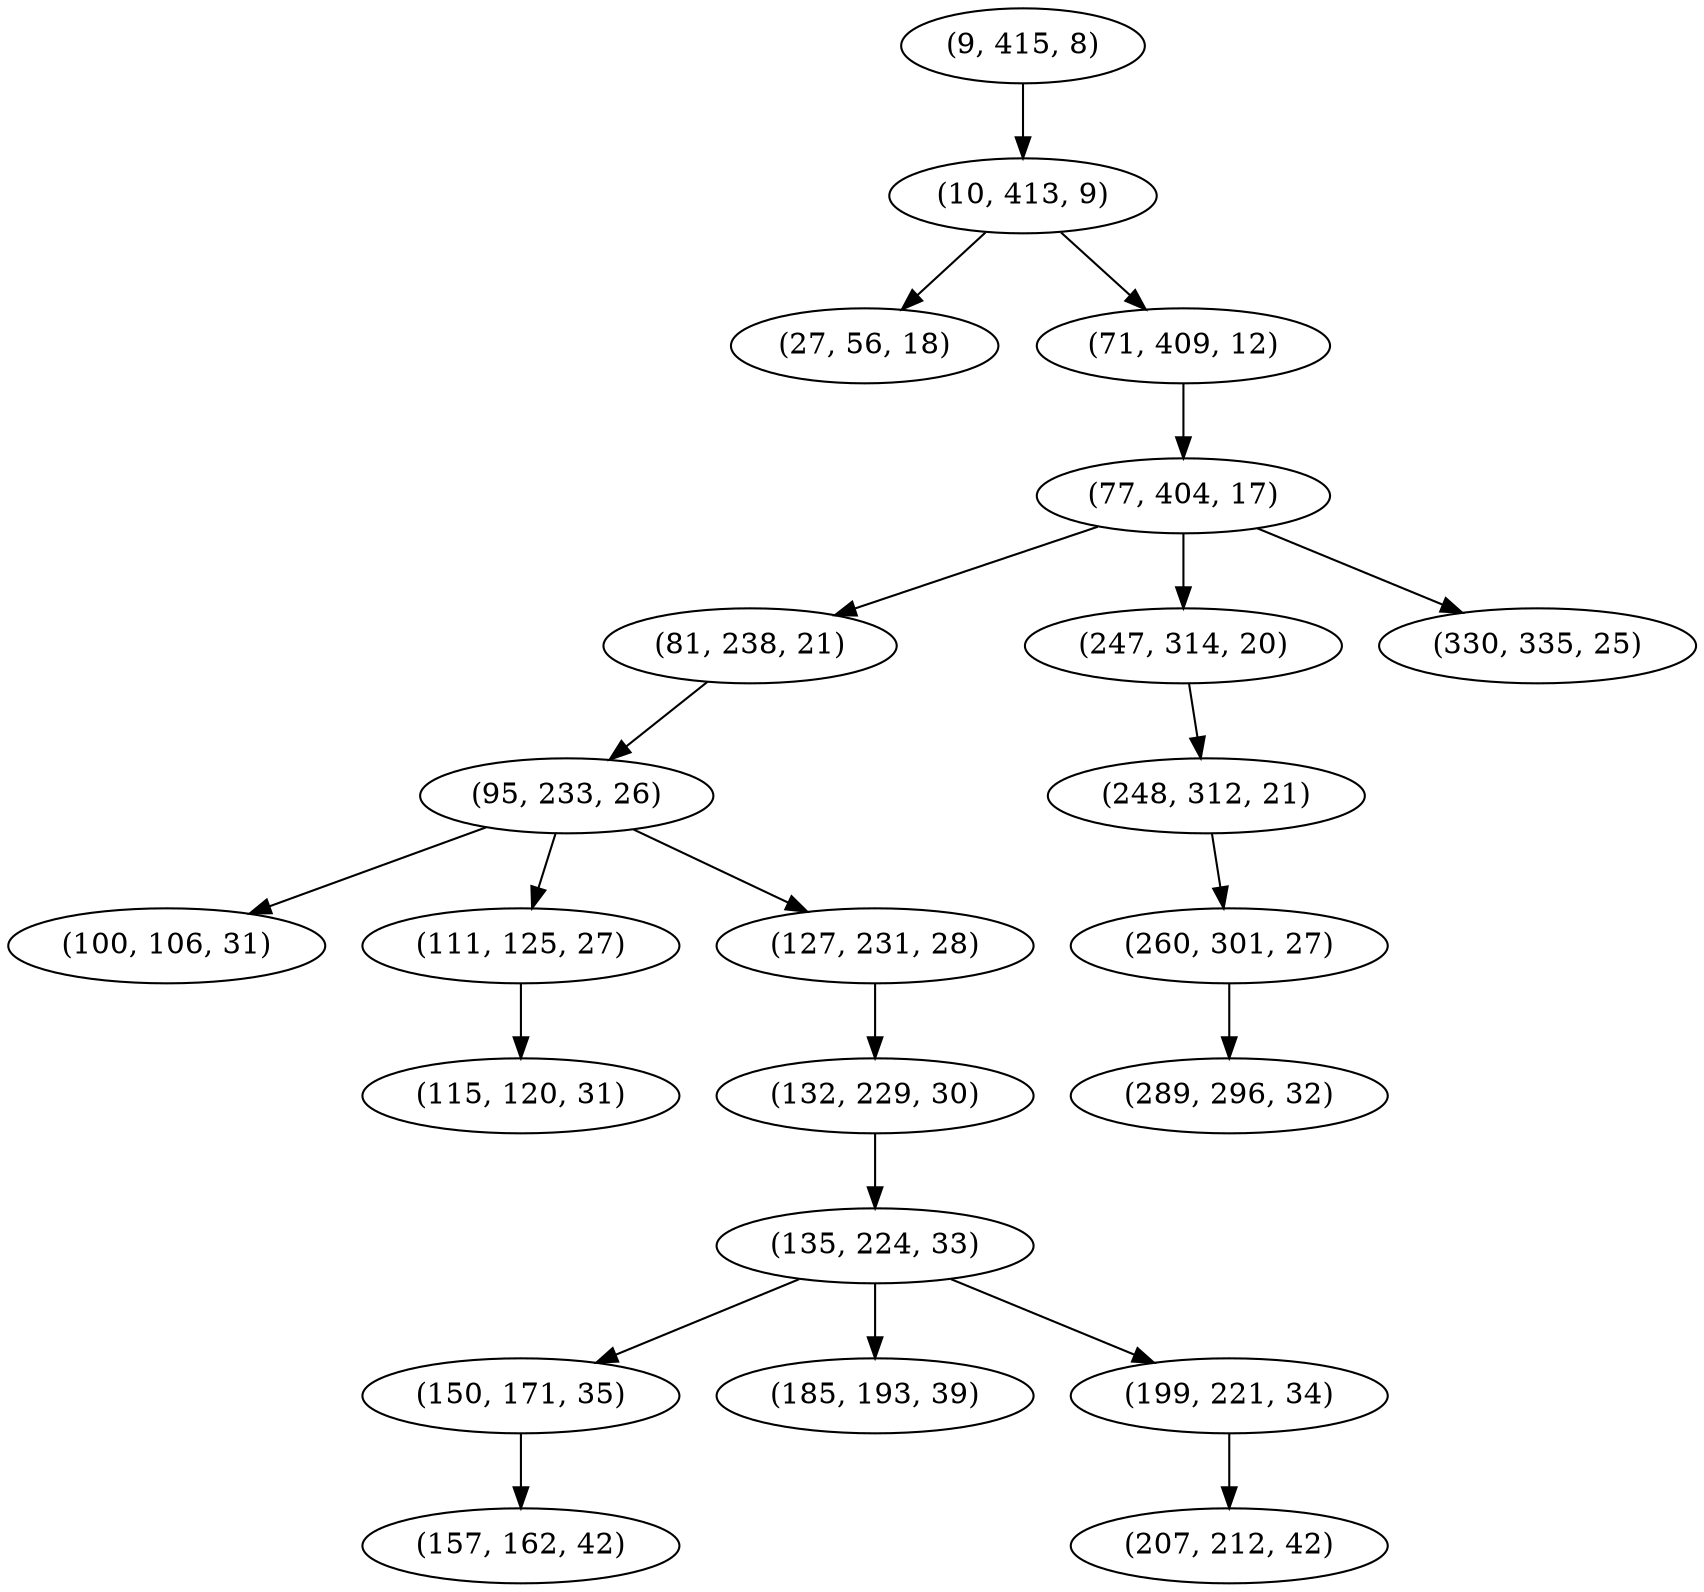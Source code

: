 digraph tree {
    "(9, 415, 8)";
    "(10, 413, 9)";
    "(27, 56, 18)";
    "(71, 409, 12)";
    "(77, 404, 17)";
    "(81, 238, 21)";
    "(95, 233, 26)";
    "(100, 106, 31)";
    "(111, 125, 27)";
    "(115, 120, 31)";
    "(127, 231, 28)";
    "(132, 229, 30)";
    "(135, 224, 33)";
    "(150, 171, 35)";
    "(157, 162, 42)";
    "(185, 193, 39)";
    "(199, 221, 34)";
    "(207, 212, 42)";
    "(247, 314, 20)";
    "(248, 312, 21)";
    "(260, 301, 27)";
    "(289, 296, 32)";
    "(330, 335, 25)";
    "(9, 415, 8)" -> "(10, 413, 9)";
    "(10, 413, 9)" -> "(27, 56, 18)";
    "(10, 413, 9)" -> "(71, 409, 12)";
    "(71, 409, 12)" -> "(77, 404, 17)";
    "(77, 404, 17)" -> "(81, 238, 21)";
    "(77, 404, 17)" -> "(247, 314, 20)";
    "(77, 404, 17)" -> "(330, 335, 25)";
    "(81, 238, 21)" -> "(95, 233, 26)";
    "(95, 233, 26)" -> "(100, 106, 31)";
    "(95, 233, 26)" -> "(111, 125, 27)";
    "(95, 233, 26)" -> "(127, 231, 28)";
    "(111, 125, 27)" -> "(115, 120, 31)";
    "(127, 231, 28)" -> "(132, 229, 30)";
    "(132, 229, 30)" -> "(135, 224, 33)";
    "(135, 224, 33)" -> "(150, 171, 35)";
    "(135, 224, 33)" -> "(185, 193, 39)";
    "(135, 224, 33)" -> "(199, 221, 34)";
    "(150, 171, 35)" -> "(157, 162, 42)";
    "(199, 221, 34)" -> "(207, 212, 42)";
    "(247, 314, 20)" -> "(248, 312, 21)";
    "(248, 312, 21)" -> "(260, 301, 27)";
    "(260, 301, 27)" -> "(289, 296, 32)";
}
